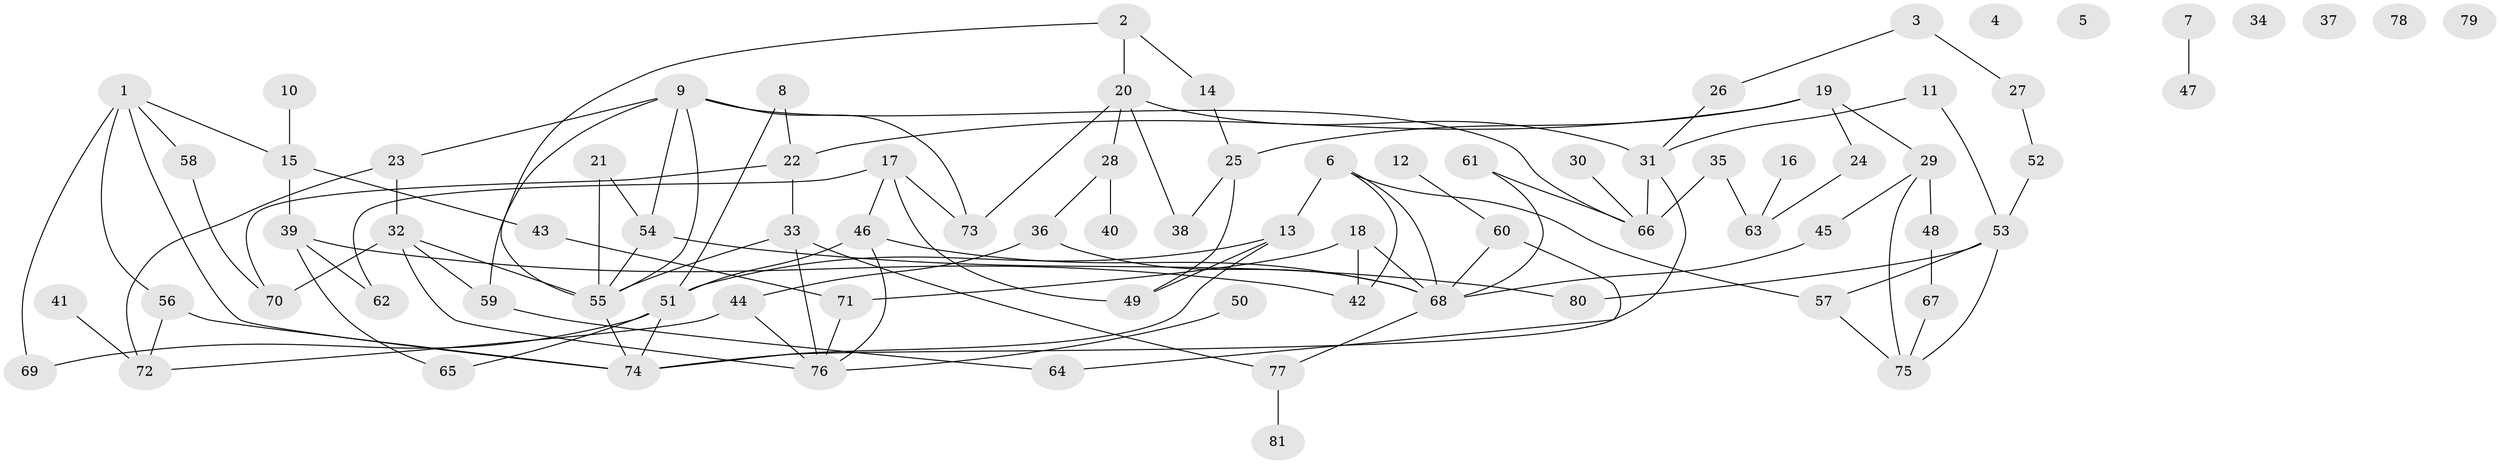 // coarse degree distribution, {9: 0.023809523809523808, 7: 0.047619047619047616, 1: 0.11904761904761904, 8: 0.047619047619047616, 2: 0.2857142857142857, 4: 0.11904761904761904, 3: 0.19047619047619047, 5: 0.09523809523809523, 10: 0.023809523809523808, 6: 0.047619047619047616}
// Generated by graph-tools (version 1.1) at 2025/48/03/04/25 22:48:19]
// undirected, 81 vertices, 115 edges
graph export_dot {
  node [color=gray90,style=filled];
  1;
  2;
  3;
  4;
  5;
  6;
  7;
  8;
  9;
  10;
  11;
  12;
  13;
  14;
  15;
  16;
  17;
  18;
  19;
  20;
  21;
  22;
  23;
  24;
  25;
  26;
  27;
  28;
  29;
  30;
  31;
  32;
  33;
  34;
  35;
  36;
  37;
  38;
  39;
  40;
  41;
  42;
  43;
  44;
  45;
  46;
  47;
  48;
  49;
  50;
  51;
  52;
  53;
  54;
  55;
  56;
  57;
  58;
  59;
  60;
  61;
  62;
  63;
  64;
  65;
  66;
  67;
  68;
  69;
  70;
  71;
  72;
  73;
  74;
  75;
  76;
  77;
  78;
  79;
  80;
  81;
  1 -- 15;
  1 -- 56;
  1 -- 58;
  1 -- 69;
  1 -- 74;
  2 -- 14;
  2 -- 20;
  2 -- 55;
  3 -- 26;
  3 -- 27;
  6 -- 13;
  6 -- 42;
  6 -- 57;
  6 -- 68;
  7 -- 47;
  8 -- 22;
  8 -- 51;
  9 -- 23;
  9 -- 54;
  9 -- 55;
  9 -- 59;
  9 -- 66;
  9 -- 73;
  10 -- 15;
  11 -- 31;
  11 -- 53;
  12 -- 60;
  13 -- 49;
  13 -- 51;
  13 -- 74;
  14 -- 25;
  15 -- 39;
  15 -- 43;
  16 -- 63;
  17 -- 46;
  17 -- 49;
  17 -- 62;
  17 -- 73;
  18 -- 42;
  18 -- 68;
  18 -- 71;
  19 -- 22;
  19 -- 24;
  19 -- 25;
  19 -- 29;
  20 -- 28;
  20 -- 31;
  20 -- 38;
  20 -- 73;
  21 -- 54;
  21 -- 55;
  22 -- 33;
  22 -- 70;
  23 -- 32;
  23 -- 72;
  24 -- 63;
  25 -- 38;
  25 -- 49;
  26 -- 31;
  27 -- 52;
  28 -- 36;
  28 -- 40;
  29 -- 45;
  29 -- 48;
  29 -- 75;
  30 -- 66;
  31 -- 66;
  31 -- 74;
  32 -- 55;
  32 -- 59;
  32 -- 70;
  32 -- 76;
  33 -- 55;
  33 -- 76;
  33 -- 77;
  35 -- 63;
  35 -- 66;
  36 -- 44;
  36 -- 68;
  39 -- 42;
  39 -- 62;
  39 -- 65;
  41 -- 72;
  43 -- 71;
  44 -- 72;
  44 -- 76;
  45 -- 68;
  46 -- 51;
  46 -- 68;
  46 -- 76;
  48 -- 67;
  50 -- 76;
  51 -- 65;
  51 -- 69;
  51 -- 74;
  52 -- 53;
  53 -- 57;
  53 -- 75;
  53 -- 80;
  54 -- 55;
  54 -- 80;
  55 -- 74;
  56 -- 72;
  56 -- 74;
  57 -- 75;
  58 -- 70;
  59 -- 64;
  60 -- 64;
  60 -- 68;
  61 -- 66;
  61 -- 68;
  67 -- 75;
  68 -- 77;
  71 -- 76;
  77 -- 81;
}
